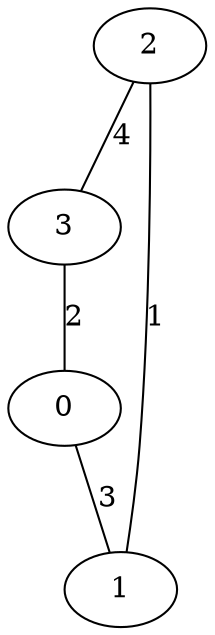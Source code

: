 strict graph  {
2;
3;
0;
1;
2 -- 3  [label=4];
2 -- 1  [label=1];
3 -- 0  [label=2];
0 -- 1  [label=3];
}
